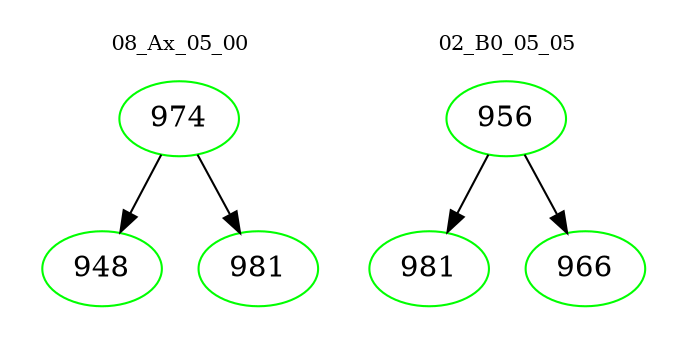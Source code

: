 digraph{
subgraph cluster_0 {
color = white
label = "08_Ax_05_00";
fontsize=10;
T0_974 [label="974", color="green"]
T0_974 -> T0_948 [color="black"]
T0_948 [label="948", color="green"]
T0_974 -> T0_981 [color="black"]
T0_981 [label="981", color="green"]
}
subgraph cluster_1 {
color = white
label = "02_B0_05_05";
fontsize=10;
T1_956 [label="956", color="green"]
T1_956 -> T1_981 [color="black"]
T1_981 [label="981", color="green"]
T1_956 -> T1_966 [color="black"]
T1_966 [label="966", color="green"]
}
}
